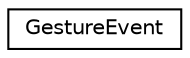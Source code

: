 digraph "Graphical Class Hierarchy"
{
 // LATEX_PDF_SIZE
  edge [fontname="Helvetica",fontsize="10",labelfontname="Helvetica",labelfontsize="10"];
  node [fontname="Helvetica",fontsize="10",shape=record];
  rankdir="LR";
  Node0 [label="GestureEvent",height=0.2,width=0.4,color="black", fillcolor="white", style="filled",URL="$structGestureEvent.html",tooltip=" "];
}

